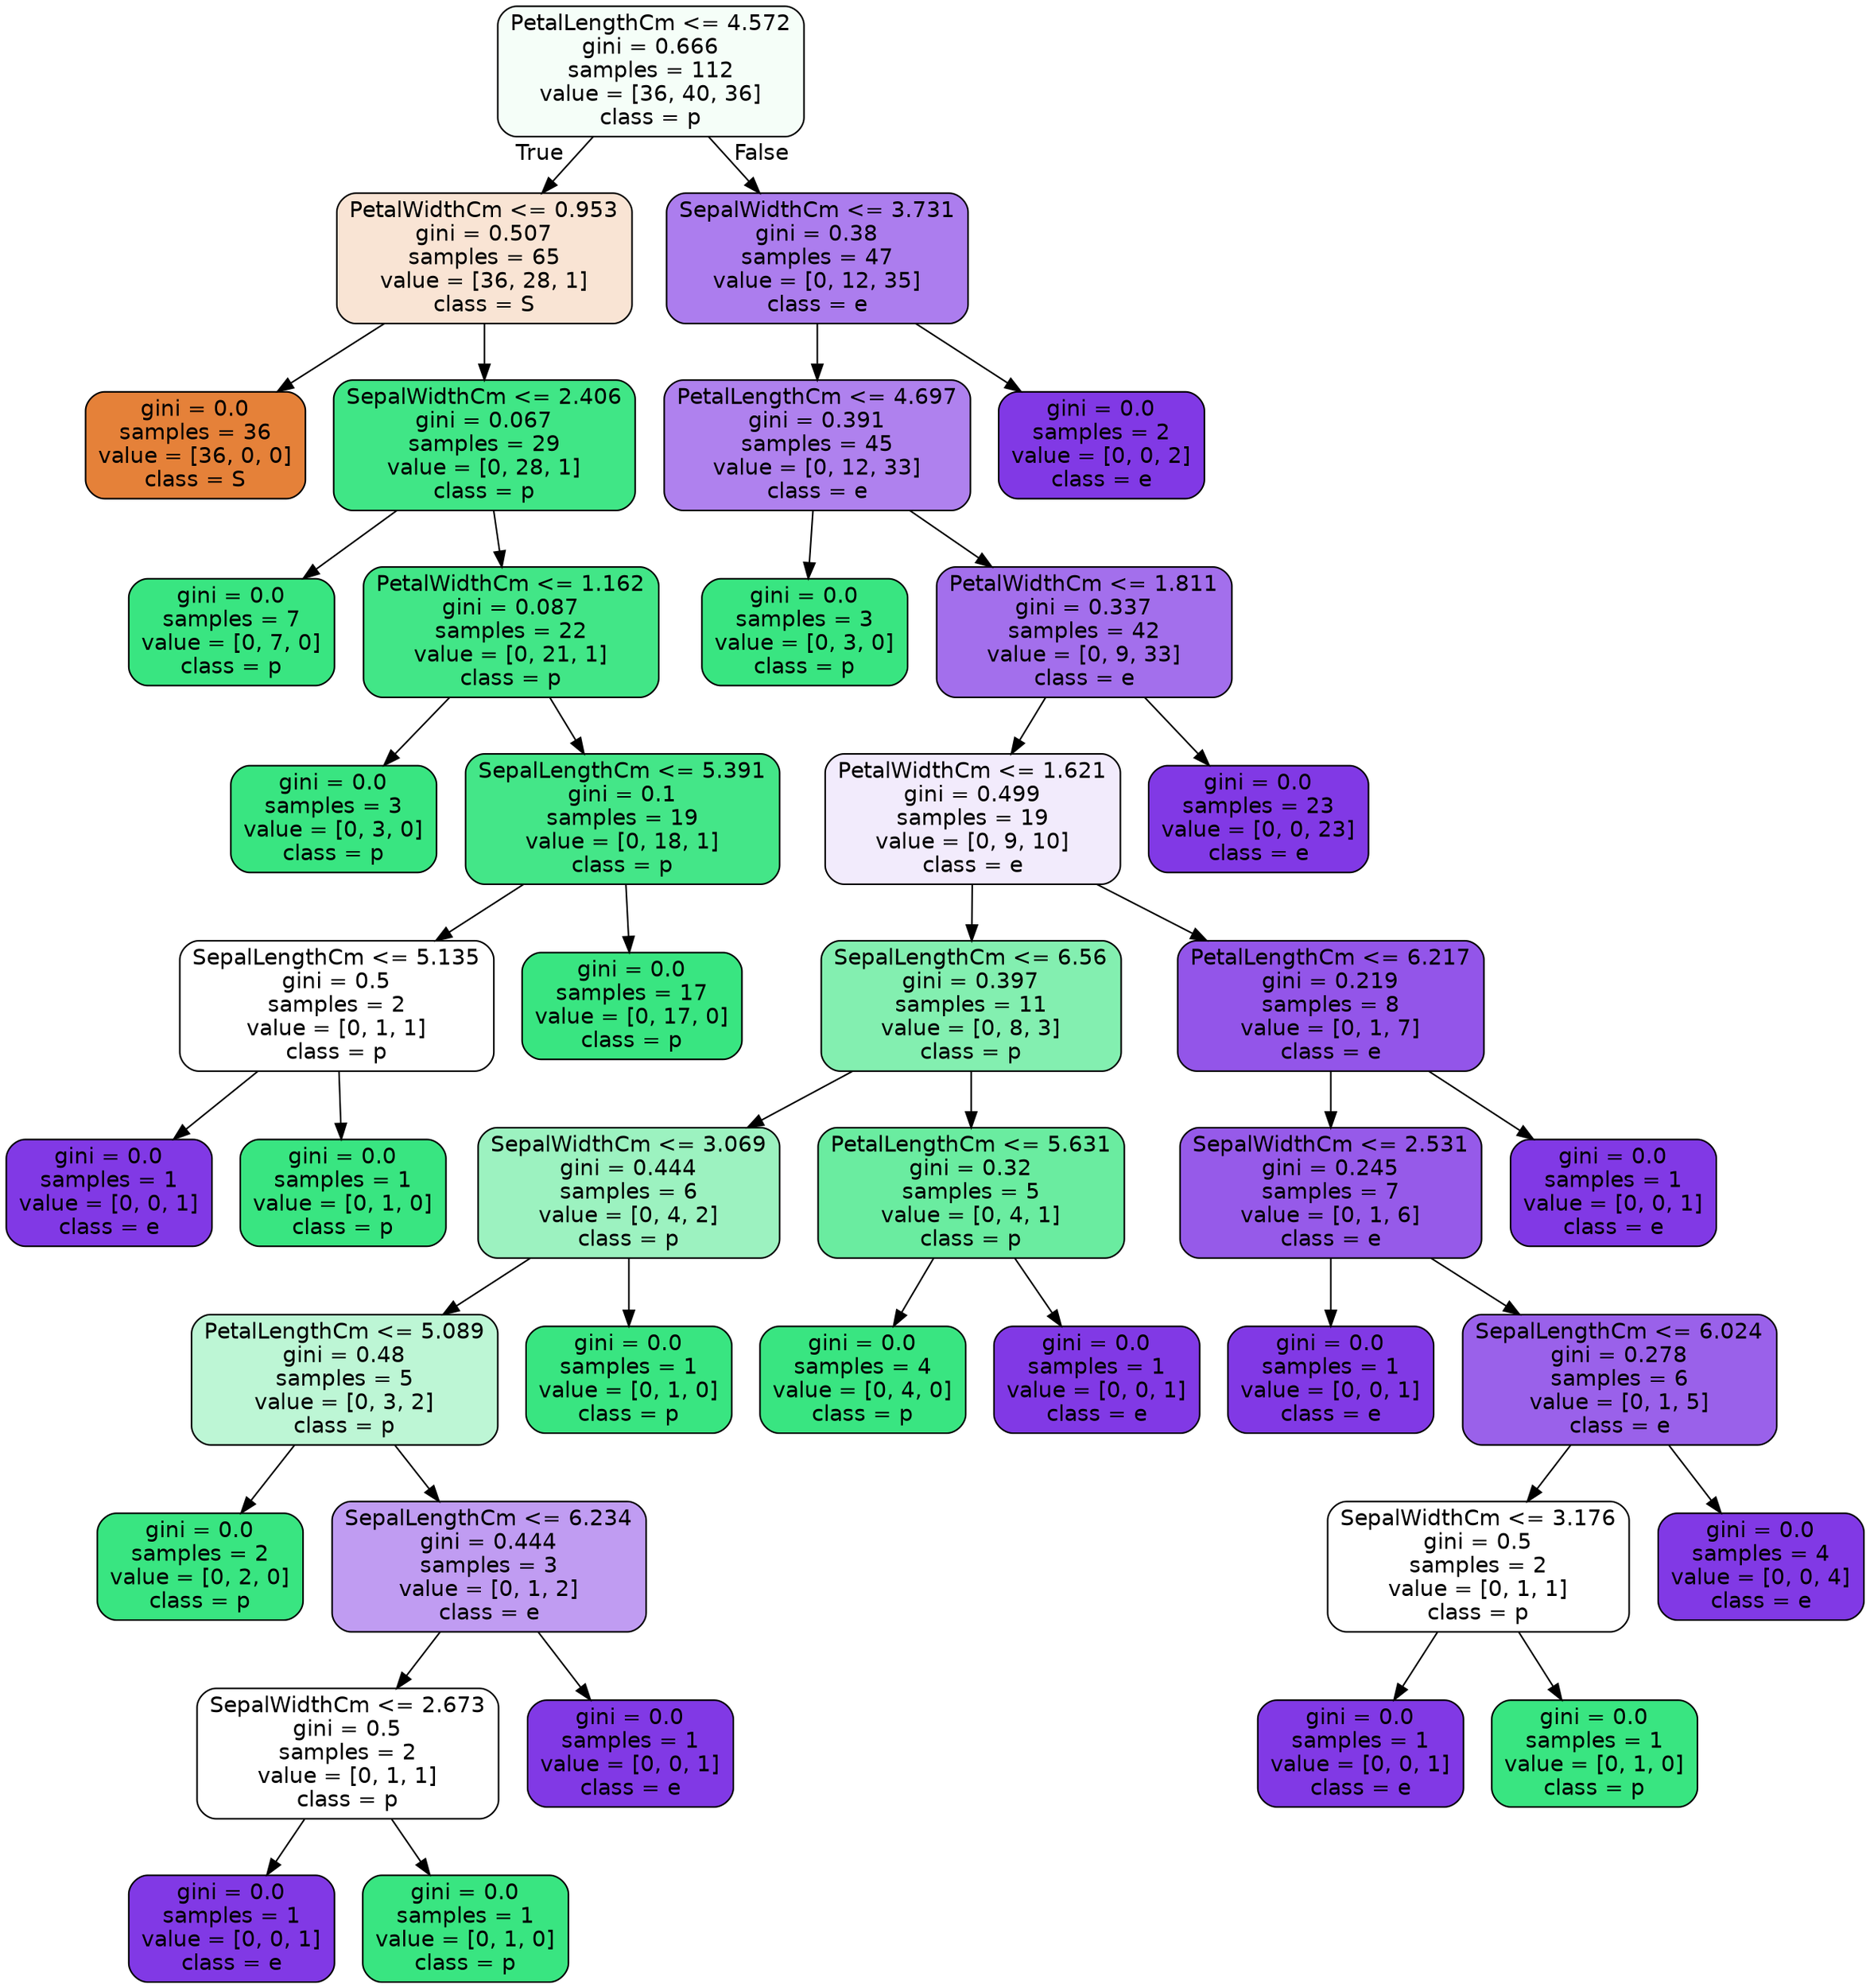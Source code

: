 digraph Tree {
node [shape=box, style="filled, rounded", color="black", fontname=helvetica] ;
edge [fontname=helvetica] ;
0 [label="PetalLengthCm <= 4.572\ngini = 0.666\nsamples = 112\nvalue = [36, 40, 36]\nclass = p", fillcolor="#f5fef8"] ;
1 [label="PetalWidthCm <= 0.953\ngini = 0.507\nsamples = 65\nvalue = [36, 28, 1]\nclass = S", fillcolor="#f9e4d4"] ;
0 -> 1 [labeldistance=2.5, labelangle=45, headlabel="True"] ;
2 [label="gini = 0.0\nsamples = 36\nvalue = [36, 0, 0]\nclass = S", fillcolor="#e58139"] ;
1 -> 2 ;
3 [label="SepalWidthCm <= 2.406\ngini = 0.067\nsamples = 29\nvalue = [0, 28, 1]\nclass = p", fillcolor="#40e686"] ;
1 -> 3 ;
4 [label="gini = 0.0\nsamples = 7\nvalue = [0, 7, 0]\nclass = p", fillcolor="#39e581"] ;
3 -> 4 ;
5 [label="PetalWidthCm <= 1.162\ngini = 0.087\nsamples = 22\nvalue = [0, 21, 1]\nclass = p", fillcolor="#42e687"] ;
3 -> 5 ;
6 [label="gini = 0.0\nsamples = 3\nvalue = [0, 3, 0]\nclass = p", fillcolor="#39e581"] ;
5 -> 6 ;
7 [label="SepalLengthCm <= 5.391\ngini = 0.1\nsamples = 19\nvalue = [0, 18, 1]\nclass = p", fillcolor="#44e688"] ;
5 -> 7 ;
8 [label="SepalLengthCm <= 5.135\ngini = 0.5\nsamples = 2\nvalue = [0, 1, 1]\nclass = p", fillcolor="#ffffff"] ;
7 -> 8 ;
9 [label="gini = 0.0\nsamples = 1\nvalue = [0, 0, 1]\nclass = e", fillcolor="#8139e5"] ;
8 -> 9 ;
10 [label="gini = 0.0\nsamples = 1\nvalue = [0, 1, 0]\nclass = p", fillcolor="#39e581"] ;
8 -> 10 ;
11 [label="gini = 0.0\nsamples = 17\nvalue = [0, 17, 0]\nclass = p", fillcolor="#39e581"] ;
7 -> 11 ;
12 [label="SepalWidthCm <= 3.731\ngini = 0.38\nsamples = 47\nvalue = [0, 12, 35]\nclass = e", fillcolor="#ac7dee"] ;
0 -> 12 [labeldistance=2.5, labelangle=-45, headlabel="False"] ;
13 [label="PetalLengthCm <= 4.697\ngini = 0.391\nsamples = 45\nvalue = [0, 12, 33]\nclass = e", fillcolor="#af81ee"] ;
12 -> 13 ;
14 [label="gini = 0.0\nsamples = 3\nvalue = [0, 3, 0]\nclass = p", fillcolor="#39e581"] ;
13 -> 14 ;
15 [label="PetalWidthCm <= 1.811\ngini = 0.337\nsamples = 42\nvalue = [0, 9, 33]\nclass = e", fillcolor="#a36fec"] ;
13 -> 15 ;
16 [label="PetalWidthCm <= 1.621\ngini = 0.499\nsamples = 19\nvalue = [0, 9, 10]\nclass = e", fillcolor="#f2ebfc"] ;
15 -> 16 ;
17 [label="SepalLengthCm <= 6.56\ngini = 0.397\nsamples = 11\nvalue = [0, 8, 3]\nclass = p", fillcolor="#83efb0"] ;
16 -> 17 ;
18 [label="SepalWidthCm <= 3.069\ngini = 0.444\nsamples = 6\nvalue = [0, 4, 2]\nclass = p", fillcolor="#9cf2c0"] ;
17 -> 18 ;
19 [label="PetalLengthCm <= 5.089\ngini = 0.48\nsamples = 5\nvalue = [0, 3, 2]\nclass = p", fillcolor="#bdf6d5"] ;
18 -> 19 ;
20 [label="gini = 0.0\nsamples = 2\nvalue = [0, 2, 0]\nclass = p", fillcolor="#39e581"] ;
19 -> 20 ;
21 [label="SepalLengthCm <= 6.234\ngini = 0.444\nsamples = 3\nvalue = [0, 1, 2]\nclass = e", fillcolor="#c09cf2"] ;
19 -> 21 ;
22 [label="SepalWidthCm <= 2.673\ngini = 0.5\nsamples = 2\nvalue = [0, 1, 1]\nclass = p", fillcolor="#ffffff"] ;
21 -> 22 ;
23 [label="gini = 0.0\nsamples = 1\nvalue = [0, 0, 1]\nclass = e", fillcolor="#8139e5"] ;
22 -> 23 ;
24 [label="gini = 0.0\nsamples = 1\nvalue = [0, 1, 0]\nclass = p", fillcolor="#39e581"] ;
22 -> 24 ;
25 [label="gini = 0.0\nsamples = 1\nvalue = [0, 0, 1]\nclass = e", fillcolor="#8139e5"] ;
21 -> 25 ;
26 [label="gini = 0.0\nsamples = 1\nvalue = [0, 1, 0]\nclass = p", fillcolor="#39e581"] ;
18 -> 26 ;
27 [label="PetalLengthCm <= 5.631\ngini = 0.32\nsamples = 5\nvalue = [0, 4, 1]\nclass = p", fillcolor="#6aeca0"] ;
17 -> 27 ;
28 [label="gini = 0.0\nsamples = 4\nvalue = [0, 4, 0]\nclass = p", fillcolor="#39e581"] ;
27 -> 28 ;
29 [label="gini = 0.0\nsamples = 1\nvalue = [0, 0, 1]\nclass = e", fillcolor="#8139e5"] ;
27 -> 29 ;
30 [label="PetalLengthCm <= 6.217\ngini = 0.219\nsamples = 8\nvalue = [0, 1, 7]\nclass = e", fillcolor="#9355e9"] ;
16 -> 30 ;
31 [label="SepalWidthCm <= 2.531\ngini = 0.245\nsamples = 7\nvalue = [0, 1, 6]\nclass = e", fillcolor="#965ae9"] ;
30 -> 31 ;
32 [label="gini = 0.0\nsamples = 1\nvalue = [0, 0, 1]\nclass = e", fillcolor="#8139e5"] ;
31 -> 32 ;
33 [label="SepalLengthCm <= 6.024\ngini = 0.278\nsamples = 6\nvalue = [0, 1, 5]\nclass = e", fillcolor="#9a61ea"] ;
31 -> 33 ;
34 [label="SepalWidthCm <= 3.176\ngini = 0.5\nsamples = 2\nvalue = [0, 1, 1]\nclass = p", fillcolor="#ffffff"] ;
33 -> 34 ;
35 [label="gini = 0.0\nsamples = 1\nvalue = [0, 0, 1]\nclass = e", fillcolor="#8139e5"] ;
34 -> 35 ;
36 [label="gini = 0.0\nsamples = 1\nvalue = [0, 1, 0]\nclass = p", fillcolor="#39e581"] ;
34 -> 36 ;
37 [label="gini = 0.0\nsamples = 4\nvalue = [0, 0, 4]\nclass = e", fillcolor="#8139e5"] ;
33 -> 37 ;
38 [label="gini = 0.0\nsamples = 1\nvalue = [0, 0, 1]\nclass = e", fillcolor="#8139e5"] ;
30 -> 38 ;
39 [label="gini = 0.0\nsamples = 23\nvalue = [0, 0, 23]\nclass = e", fillcolor="#8139e5"] ;
15 -> 39 ;
40 [label="gini = 0.0\nsamples = 2\nvalue = [0, 0, 2]\nclass = e", fillcolor="#8139e5"] ;
12 -> 40 ;
}